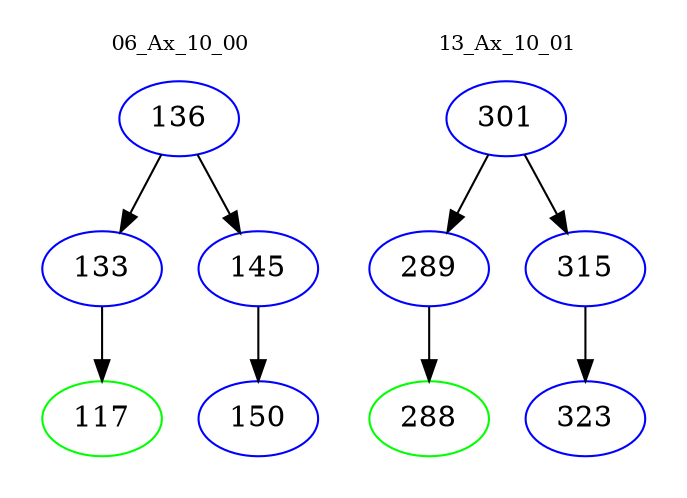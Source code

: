 digraph{
subgraph cluster_0 {
color = white
label = "06_Ax_10_00";
fontsize=10;
T0_136 [label="136", color="blue"]
T0_136 -> T0_133 [color="black"]
T0_133 [label="133", color="blue"]
T0_133 -> T0_117 [color="black"]
T0_117 [label="117", color="green"]
T0_136 -> T0_145 [color="black"]
T0_145 [label="145", color="blue"]
T0_145 -> T0_150 [color="black"]
T0_150 [label="150", color="blue"]
}
subgraph cluster_1 {
color = white
label = "13_Ax_10_01";
fontsize=10;
T1_301 [label="301", color="blue"]
T1_301 -> T1_289 [color="black"]
T1_289 [label="289", color="blue"]
T1_289 -> T1_288 [color="black"]
T1_288 [label="288", color="green"]
T1_301 -> T1_315 [color="black"]
T1_315 [label="315", color="blue"]
T1_315 -> T1_323 [color="black"]
T1_323 [label="323", color="blue"]
}
}
